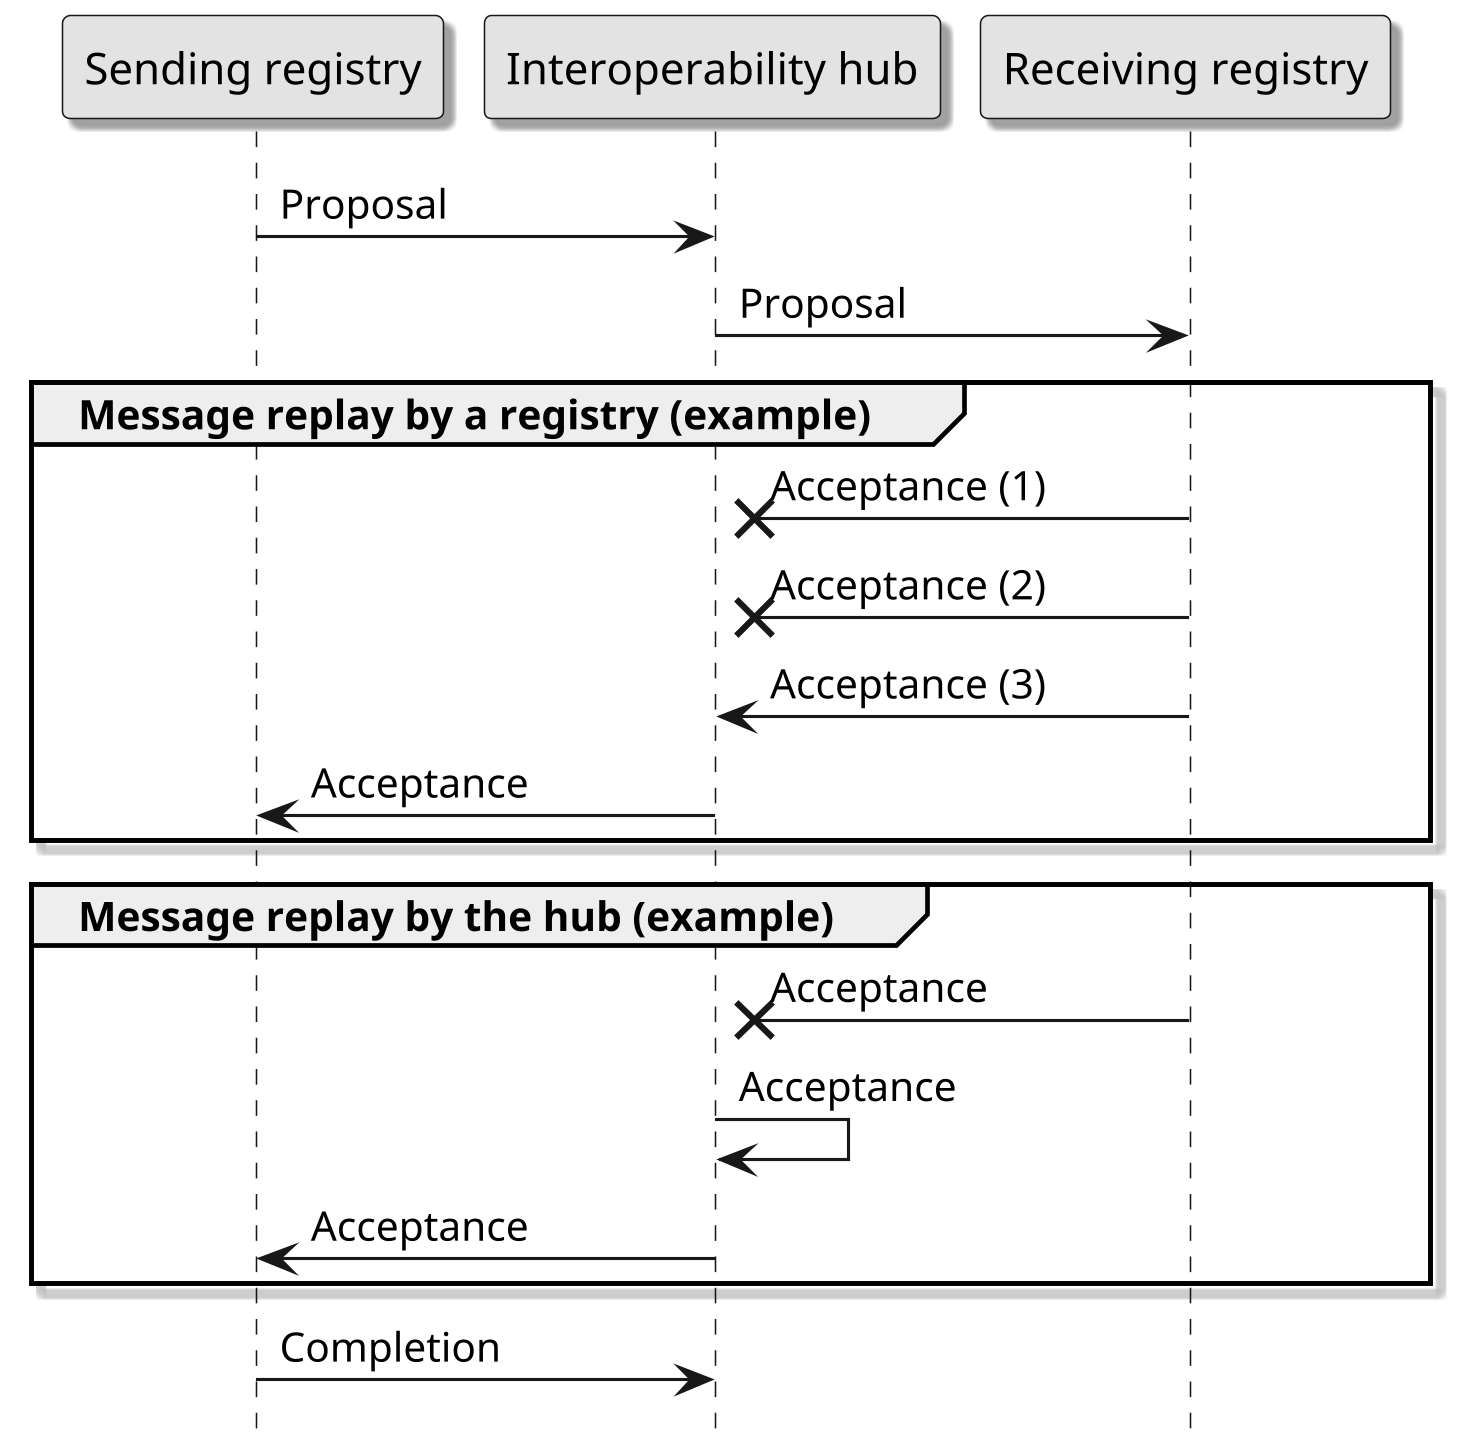 @startuml

skinparam dpi 300
skinparam monochrome true
skinparam shadowing true

hide footbox

participant "Sending registry" as s
participant "Interoperability hub" as h
participant "Receiving registry" as r

s -> h: Proposal
h -> r: Proposal

group Message replay by a registry (example)
  r -x h: Acceptance (1)
  r -x h: Acceptance (2)
  r -> h: Acceptance (3)
  h -> s: Acceptance
end

group Message replay by the hub (example)
  r -x h: Acceptance
  h -> h: Acceptance
  h -> s: Acceptance
end

s -> h: Completion

@enduml